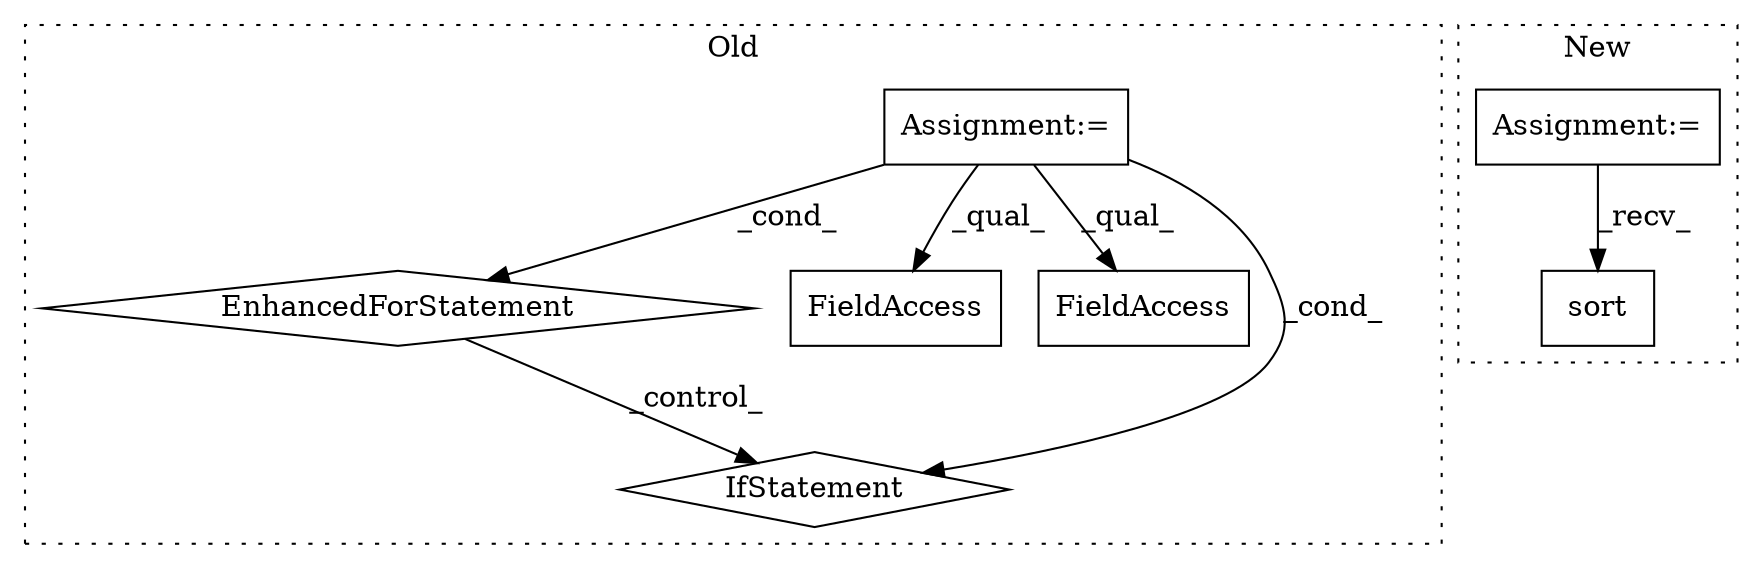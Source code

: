 digraph G {
subgraph cluster0 {
1 [label="EnhancedForStatement" a="70" s="4673,4765" l="53,2" shape="diamond"];
3 [label="Assignment:=" a="7" s="4673,4765" l="53,2" shape="box"];
5 [label="FieldAccess" a="22" s="4798" l="9" shape="box"];
6 [label="FieldAccess" a="22" s="4827" l="9" shape="box"];
7 [label="IfStatement" a="25" s="4985,5057" l="4,2" shape="diamond"];
label = "Old";
style="dotted";
}
subgraph cluster1 {
2 [label="sort" a="32" s="3667" l="6" shape="box"];
4 [label="Assignment:=" a="7" s="3291" l="13" shape="box"];
label = "New";
style="dotted";
}
1 -> 7 [label="_control_"];
3 -> 6 [label="_qual_"];
3 -> 7 [label="_cond_"];
3 -> 5 [label="_qual_"];
3 -> 1 [label="_cond_"];
4 -> 2 [label="_recv_"];
}